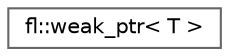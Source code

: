 digraph "Graphical Class Hierarchy"
{
 // INTERACTIVE_SVG=YES
 // LATEX_PDF_SIZE
  bgcolor="transparent";
  edge [fontname=Helvetica,fontsize=10,labelfontname=Helvetica,labelfontsize=10];
  node [fontname=Helvetica,fontsize=10,shape=box,height=0.2,width=0.4];
  rankdir="LR";
  Node0 [id="Node000000",label="fl::weak_ptr\< T \>",height=0.2,width=0.4,color="grey40", fillcolor="white", style="filled",URL="$d1/dd6/classfl_1_1weak__ptr.html",tooltip=" "];
}
